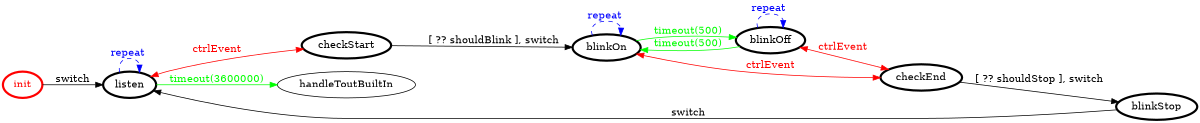 /*
*
* A GraphViz DOT FSM description 
* Please use a GraphViz visualizer (like http://www.webgraphviz.com)
*  
*/

digraph finite_state_machine {
	rankdir=LR
	size="8,5"
	
	init [ color = red ][ fontcolor = red ][ penwidth = 3 ]
	blinkOn [ color = black ][ fontcolor = black ][ penwidth = 3 ]
	blinkOff [ color = black ][ fontcolor = black ][ penwidth = 3 ]
	checkEnd [ color = black ][ fontcolor = black ][ penwidth = 3 ]
	checkStart [ color = black ][ fontcolor = black ][ penwidth = 3 ]
	listen [ color = black ][ fontcolor = black ][ penwidth = 3 ]
	blinkStop [ color = black ][ fontcolor = black ][ penwidth = 3 ]
	
	checkStart -> blinkOn [ label = "[ ?? shouldBlink ], switch" ][ color = black ][ fontcolor = black ]
	checkEnd -> blinkStop [ label = "[ ?? shouldStop ], switch" ][ color = black ][ fontcolor = black ]
	blinkOn -> checkEnd [ label = "ctrlEvent" ][ color = red ][ fontcolor = red ][ dir = both ]
	blinkOff -> blinkOn [ label = "timeout(500)" ][ color = green ][ fontcolor = green ]
	listen -> handleToutBuiltIn [ label = "timeout(3600000)" ][ color = green ][ fontcolor = green ]
	blinkOff -> checkEnd [ label = "ctrlEvent" ][ color = red ][ fontcolor = red ][ dir = both ]
	listen -> listen [ label = "repeat "][ style = dashed ][ color = blue ][ fontcolor = blue ]
	blinkStop -> listen [ label = "switch" ][ color = black ][ fontcolor = black ]
	listen -> checkStart [ label = "ctrlEvent" ][ color = red ][ fontcolor = red ][ dir = both ]
	init -> listen [ label = "switch" ][ color = black ][ fontcolor = black ]
	blinkOn -> blinkOff [ label = "timeout(500)" ][ color = green ][ fontcolor = green ]
	blinkOff -> blinkOff [ label = "repeat "][ style = dashed ][ color = blue ][ fontcolor = blue ]
	blinkOn -> blinkOn [ label = "repeat "][ style = dashed ][ color = blue ][ fontcolor = blue ]
}
